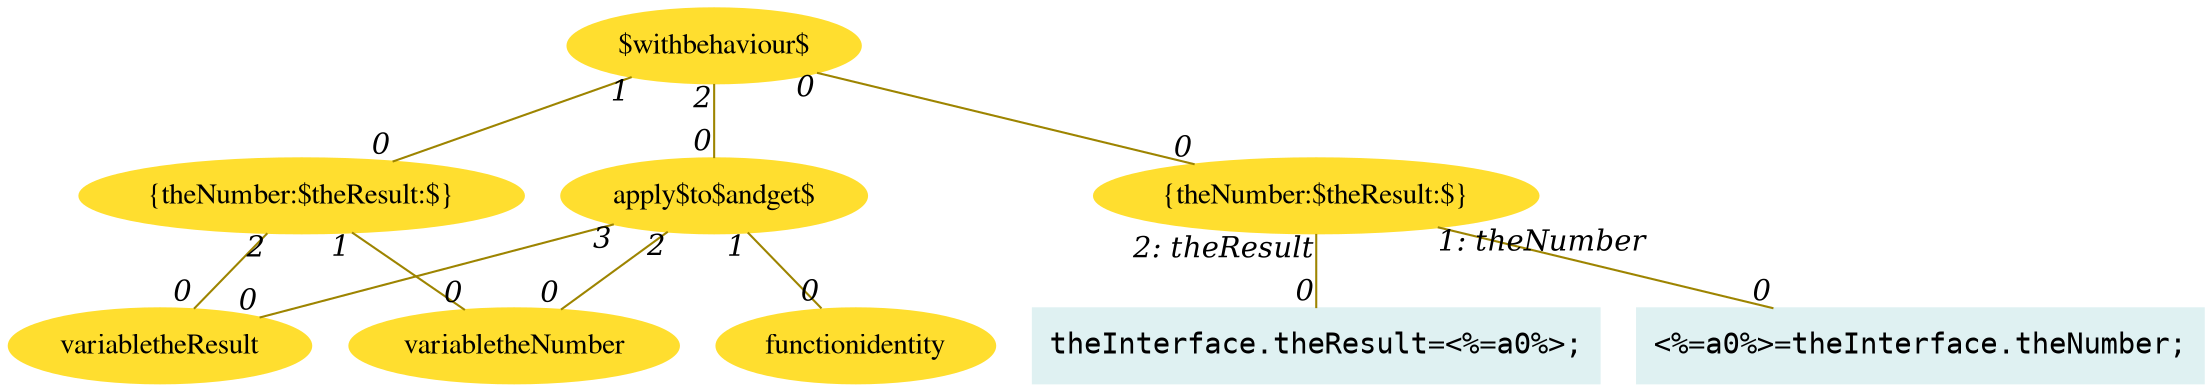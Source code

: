 digraph g{node_4691 [shape="ellipse", style="filled", color="#ffde2f", fontname="Times", label="variabletheNumber" ]
node_4696 [shape="ellipse", style="filled", color="#ffde2f", fontname="Times", label="variabletheResult" ]
node_4701 [shape="ellipse", style="filled", color="#ffde2f", fontname="Times", label="{theNumber:$theResult:$}" ]
node_4707 [shape="ellipse", style="filled", color="#ffde2f", fontname="Times", label="functionidentity" ]
node_4710 [shape="ellipse", style="filled", color="#ffde2f", fontname="Times", label="apply$to$andget$" ]
node_4723 [shape="ellipse", style="filled", color="#ffde2f", fontname="Times", label="$withbehaviour$" ]
node_4729 [shape="box", style="filled", color="#dff1f2", fontname="Courier", label="<%=a0%>=theInterface.theNumber;
" ]
node_4731 [shape="box", style="filled", color="#dff1f2", fontname="Courier", label="theInterface.theResult=<%=a0%>;
" ]
node_4733 [shape="ellipse", style="filled", color="#ffde2f", fontname="Times", label="{theNumber:$theResult:$}" ]
node_4701 -> node_4691 [dir=none, arrowHead=none, fontname="Times-Italic", arrowsize=1, color="#9d8400", label="",  headlabel="0", taillabel="1" ]
node_4701 -> node_4696 [dir=none, arrowHead=none, fontname="Times-Italic", arrowsize=1, color="#9d8400", label="",  headlabel="0", taillabel="2" ]
node_4710 -> node_4707 [dir=none, arrowHead=none, fontname="Times-Italic", arrowsize=1, color="#9d8400", label="",  headlabel="0", taillabel="1" ]
node_4710 -> node_4691 [dir=none, arrowHead=none, fontname="Times-Italic", arrowsize=1, color="#9d8400", label="",  headlabel="0", taillabel="2" ]
node_4710 -> node_4696 [dir=none, arrowHead=none, fontname="Times-Italic", arrowsize=1, color="#9d8400", label="",  headlabel="0", taillabel="3" ]
node_4723 -> node_4701 [dir=none, arrowHead=none, fontname="Times-Italic", arrowsize=1, color="#9d8400", label="",  headlabel="0", taillabel="1" ]
node_4723 -> node_4710 [dir=none, arrowHead=none, fontname="Times-Italic", arrowsize=1, color="#9d8400", label="",  headlabel="0", taillabel="2" ]
node_4733 -> node_4729 [dir=none, arrowHead=none, fontname="Times-Italic", arrowsize=1, color="#9d8400", label="",  headlabel="0", taillabel="1: theNumber" ]
node_4733 -> node_4731 [dir=none, arrowHead=none, fontname="Times-Italic", arrowsize=1, color="#9d8400", label="",  headlabel="0", taillabel="2: theResult" ]
node_4723 -> node_4733 [dir=none, arrowHead=none, fontname="Times-Italic", arrowsize=1, color="#9d8400", label="",  headlabel="0", taillabel="0" ]
}